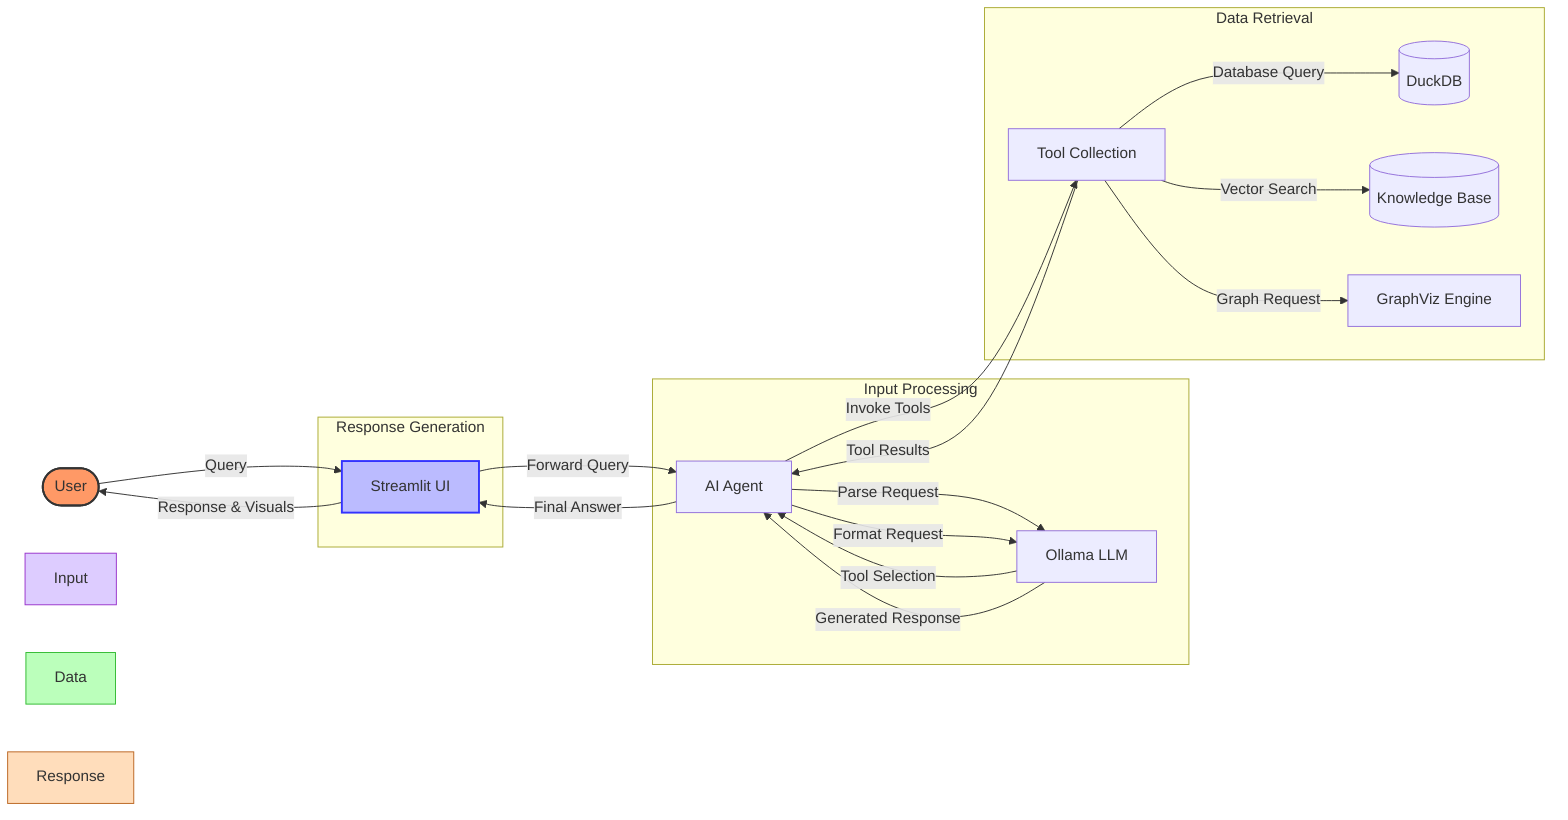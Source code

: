 flowchart LR
    User([User]) --> |Query| UI[Streamlit UI]
    UI --> |Forward Query| Agent[AI Agent]
    
    subgraph Input Processing
        Agent --> |Parse Request| LLM[Ollama LLM]
        LLM --> |Tool Selection| Agent
    end
    
    subgraph Data Retrieval
        Agent --> |Invoke Tools| Tools[Tool Collection]
        Tools --> |Database Query| DB[(DuckDB)]
        Tools --> |Vector Search| KB[(Knowledge Base)]
        Tools --> |Graph Request| GraphViz[GraphViz Engine]
    end
    
    subgraph Response Generation
        Tools --> |Tool Results| Agent
        Agent --> |Format Request| LLM
        LLM --> |Generated Response| Agent
        Agent --> |Final Answer| UI
    end
    
    UI --> |Response & Visuals| User
    
    style User fill:#f96,stroke:#333,stroke-width:2px
    style UI fill:#bbf,stroke:#33f,stroke-width:2px
    style Input fill:#dcf,stroke:#93c,stroke-width:1px
    style Data fill:#bfb,stroke:#3b3,stroke-width:1px
    style Response fill:#fdb,stroke:#b62,stroke-width:1px